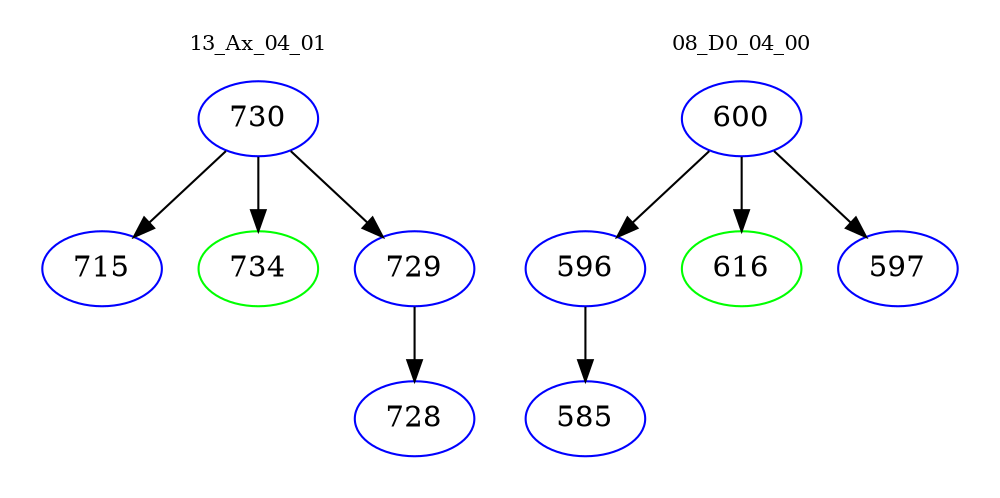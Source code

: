 digraph{
subgraph cluster_0 {
color = white
label = "13_Ax_04_01";
fontsize=10;
T0_730 [label="730", color="blue"]
T0_730 -> T0_715 [color="black"]
T0_715 [label="715", color="blue"]
T0_730 -> T0_734 [color="black"]
T0_734 [label="734", color="green"]
T0_730 -> T0_729 [color="black"]
T0_729 [label="729", color="blue"]
T0_729 -> T0_728 [color="black"]
T0_728 [label="728", color="blue"]
}
subgraph cluster_1 {
color = white
label = "08_D0_04_00";
fontsize=10;
T1_600 [label="600", color="blue"]
T1_600 -> T1_596 [color="black"]
T1_596 [label="596", color="blue"]
T1_596 -> T1_585 [color="black"]
T1_585 [label="585", color="blue"]
T1_600 -> T1_616 [color="black"]
T1_616 [label="616", color="green"]
T1_600 -> T1_597 [color="black"]
T1_597 [label="597", color="blue"]
}
}
